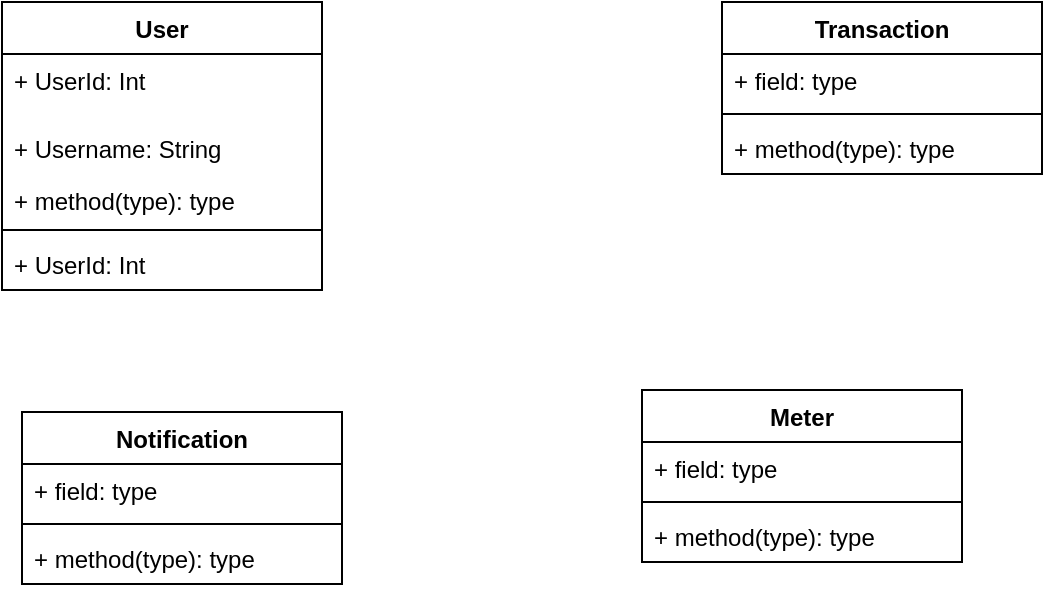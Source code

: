 <mxfile version="24.5.2" type="github">
  <diagram name="Page-1" id="x5jS6DDOzZaNUOksbPBv">
    <mxGraphModel dx="756" dy="437" grid="1" gridSize="10" guides="1" tooltips="1" connect="1" arrows="1" fold="1" page="1" pageScale="1" pageWidth="827" pageHeight="1169" math="0" shadow="0">
      <root>
        <mxCell id="0" />
        <mxCell id="1" parent="0" />
        <mxCell id="uWp0Uo9V31Qal6kr--3S-13" value="User" style="swimlane;fontStyle=1;align=center;verticalAlign=top;childLayout=stackLayout;horizontal=1;startSize=26;horizontalStack=0;resizeParent=1;resizeParentMax=0;resizeLast=0;collapsible=1;marginBottom=0;whiteSpace=wrap;html=1;" vertex="1" parent="1">
          <mxGeometry x="130" y="80" width="160" height="144" as="geometry" />
        </mxCell>
        <mxCell id="uWp0Uo9V31Qal6kr--3S-14" value="+ UserId: Int" style="text;strokeColor=none;fillColor=none;align=left;verticalAlign=top;spacingLeft=4;spacingRight=4;overflow=hidden;rotatable=0;points=[[0,0.5],[1,0.5]];portConstraint=eastwest;whiteSpace=wrap;html=1;" vertex="1" parent="uWp0Uo9V31Qal6kr--3S-13">
          <mxGeometry y="26" width="160" height="34" as="geometry" />
        </mxCell>
        <mxCell id="uWp0Uo9V31Qal6kr--3S-29" value="+ Username: String" style="text;strokeColor=none;fillColor=none;align=left;verticalAlign=top;spacingLeft=4;spacingRight=4;overflow=hidden;rotatable=0;points=[[0,0.5],[1,0.5]];portConstraint=eastwest;whiteSpace=wrap;html=1;" vertex="1" parent="uWp0Uo9V31Qal6kr--3S-13">
          <mxGeometry y="60" width="160" height="26" as="geometry" />
        </mxCell>
        <mxCell id="uWp0Uo9V31Qal6kr--3S-16" value="+ method(type): type" style="text;strokeColor=none;fillColor=none;align=left;verticalAlign=top;spacingLeft=4;spacingRight=4;overflow=hidden;rotatable=0;points=[[0,0.5],[1,0.5]];portConstraint=eastwest;whiteSpace=wrap;html=1;" vertex="1" parent="uWp0Uo9V31Qal6kr--3S-13">
          <mxGeometry y="86" width="160" height="24" as="geometry" />
        </mxCell>
        <mxCell id="uWp0Uo9V31Qal6kr--3S-15" value="" style="line;strokeWidth=1;fillColor=none;align=left;verticalAlign=middle;spacingTop=-1;spacingLeft=3;spacingRight=3;rotatable=0;labelPosition=right;points=[];portConstraint=eastwest;strokeColor=inherit;" vertex="1" parent="uWp0Uo9V31Qal6kr--3S-13">
          <mxGeometry y="110" width="160" height="8" as="geometry" />
        </mxCell>
        <mxCell id="uWp0Uo9V31Qal6kr--3S-30" value="+ UserId: Int" style="text;strokeColor=none;fillColor=none;align=left;verticalAlign=top;spacingLeft=4;spacingRight=4;overflow=hidden;rotatable=0;points=[[0,0.5],[1,0.5]];portConstraint=eastwest;whiteSpace=wrap;html=1;" vertex="1" parent="uWp0Uo9V31Qal6kr--3S-13">
          <mxGeometry y="118" width="160" height="26" as="geometry" />
        </mxCell>
        <mxCell id="uWp0Uo9V31Qal6kr--3S-17" value="Transaction" style="swimlane;fontStyle=1;align=center;verticalAlign=top;childLayout=stackLayout;horizontal=1;startSize=26;horizontalStack=0;resizeParent=1;resizeParentMax=0;resizeLast=0;collapsible=1;marginBottom=0;whiteSpace=wrap;html=1;" vertex="1" parent="1">
          <mxGeometry x="490" y="80" width="160" height="86" as="geometry" />
        </mxCell>
        <mxCell id="uWp0Uo9V31Qal6kr--3S-18" value="+ field: type" style="text;strokeColor=none;fillColor=none;align=left;verticalAlign=top;spacingLeft=4;spacingRight=4;overflow=hidden;rotatable=0;points=[[0,0.5],[1,0.5]];portConstraint=eastwest;whiteSpace=wrap;html=1;" vertex="1" parent="uWp0Uo9V31Qal6kr--3S-17">
          <mxGeometry y="26" width="160" height="26" as="geometry" />
        </mxCell>
        <mxCell id="uWp0Uo9V31Qal6kr--3S-19" value="" style="line;strokeWidth=1;fillColor=none;align=left;verticalAlign=middle;spacingTop=-1;spacingLeft=3;spacingRight=3;rotatable=0;labelPosition=right;points=[];portConstraint=eastwest;strokeColor=inherit;" vertex="1" parent="uWp0Uo9V31Qal6kr--3S-17">
          <mxGeometry y="52" width="160" height="8" as="geometry" />
        </mxCell>
        <mxCell id="uWp0Uo9V31Qal6kr--3S-20" value="+ method(type): type" style="text;strokeColor=none;fillColor=none;align=left;verticalAlign=top;spacingLeft=4;spacingRight=4;overflow=hidden;rotatable=0;points=[[0,0.5],[1,0.5]];portConstraint=eastwest;whiteSpace=wrap;html=1;" vertex="1" parent="uWp0Uo9V31Qal6kr--3S-17">
          <mxGeometry y="60" width="160" height="26" as="geometry" />
        </mxCell>
        <mxCell id="uWp0Uo9V31Qal6kr--3S-21" value="Meter" style="swimlane;fontStyle=1;align=center;verticalAlign=top;childLayout=stackLayout;horizontal=1;startSize=26;horizontalStack=0;resizeParent=1;resizeParentMax=0;resizeLast=0;collapsible=1;marginBottom=0;whiteSpace=wrap;html=1;" vertex="1" parent="1">
          <mxGeometry x="450" y="274" width="160" height="86" as="geometry" />
        </mxCell>
        <mxCell id="uWp0Uo9V31Qal6kr--3S-22" value="+ field: type" style="text;strokeColor=none;fillColor=none;align=left;verticalAlign=top;spacingLeft=4;spacingRight=4;overflow=hidden;rotatable=0;points=[[0,0.5],[1,0.5]];portConstraint=eastwest;whiteSpace=wrap;html=1;" vertex="1" parent="uWp0Uo9V31Qal6kr--3S-21">
          <mxGeometry y="26" width="160" height="26" as="geometry" />
        </mxCell>
        <mxCell id="uWp0Uo9V31Qal6kr--3S-23" value="" style="line;strokeWidth=1;fillColor=none;align=left;verticalAlign=middle;spacingTop=-1;spacingLeft=3;spacingRight=3;rotatable=0;labelPosition=right;points=[];portConstraint=eastwest;strokeColor=inherit;" vertex="1" parent="uWp0Uo9V31Qal6kr--3S-21">
          <mxGeometry y="52" width="160" height="8" as="geometry" />
        </mxCell>
        <mxCell id="uWp0Uo9V31Qal6kr--3S-24" value="+ method(type): type" style="text;strokeColor=none;fillColor=none;align=left;verticalAlign=top;spacingLeft=4;spacingRight=4;overflow=hidden;rotatable=0;points=[[0,0.5],[1,0.5]];portConstraint=eastwest;whiteSpace=wrap;html=1;" vertex="1" parent="uWp0Uo9V31Qal6kr--3S-21">
          <mxGeometry y="60" width="160" height="26" as="geometry" />
        </mxCell>
        <mxCell id="uWp0Uo9V31Qal6kr--3S-25" value="Notification&lt;div&gt;&lt;br&gt;&lt;/div&gt;" style="swimlane;fontStyle=1;align=center;verticalAlign=top;childLayout=stackLayout;horizontal=1;startSize=26;horizontalStack=0;resizeParent=1;resizeParentMax=0;resizeLast=0;collapsible=1;marginBottom=0;whiteSpace=wrap;html=1;" vertex="1" parent="1">
          <mxGeometry x="140" y="285" width="160" height="86" as="geometry" />
        </mxCell>
        <mxCell id="uWp0Uo9V31Qal6kr--3S-26" value="+ field: type" style="text;strokeColor=none;fillColor=none;align=left;verticalAlign=top;spacingLeft=4;spacingRight=4;overflow=hidden;rotatable=0;points=[[0,0.5],[1,0.5]];portConstraint=eastwest;whiteSpace=wrap;html=1;" vertex="1" parent="uWp0Uo9V31Qal6kr--3S-25">
          <mxGeometry y="26" width="160" height="26" as="geometry" />
        </mxCell>
        <mxCell id="uWp0Uo9V31Qal6kr--3S-27" value="" style="line;strokeWidth=1;fillColor=none;align=left;verticalAlign=middle;spacingTop=-1;spacingLeft=3;spacingRight=3;rotatable=0;labelPosition=right;points=[];portConstraint=eastwest;strokeColor=inherit;" vertex="1" parent="uWp0Uo9V31Qal6kr--3S-25">
          <mxGeometry y="52" width="160" height="8" as="geometry" />
        </mxCell>
        <mxCell id="uWp0Uo9V31Qal6kr--3S-28" value="+ method(type): type" style="text;strokeColor=none;fillColor=none;align=left;verticalAlign=top;spacingLeft=4;spacingRight=4;overflow=hidden;rotatable=0;points=[[0,0.5],[1,0.5]];portConstraint=eastwest;whiteSpace=wrap;html=1;" vertex="1" parent="uWp0Uo9V31Qal6kr--3S-25">
          <mxGeometry y="60" width="160" height="26" as="geometry" />
        </mxCell>
      </root>
    </mxGraphModel>
  </diagram>
</mxfile>
